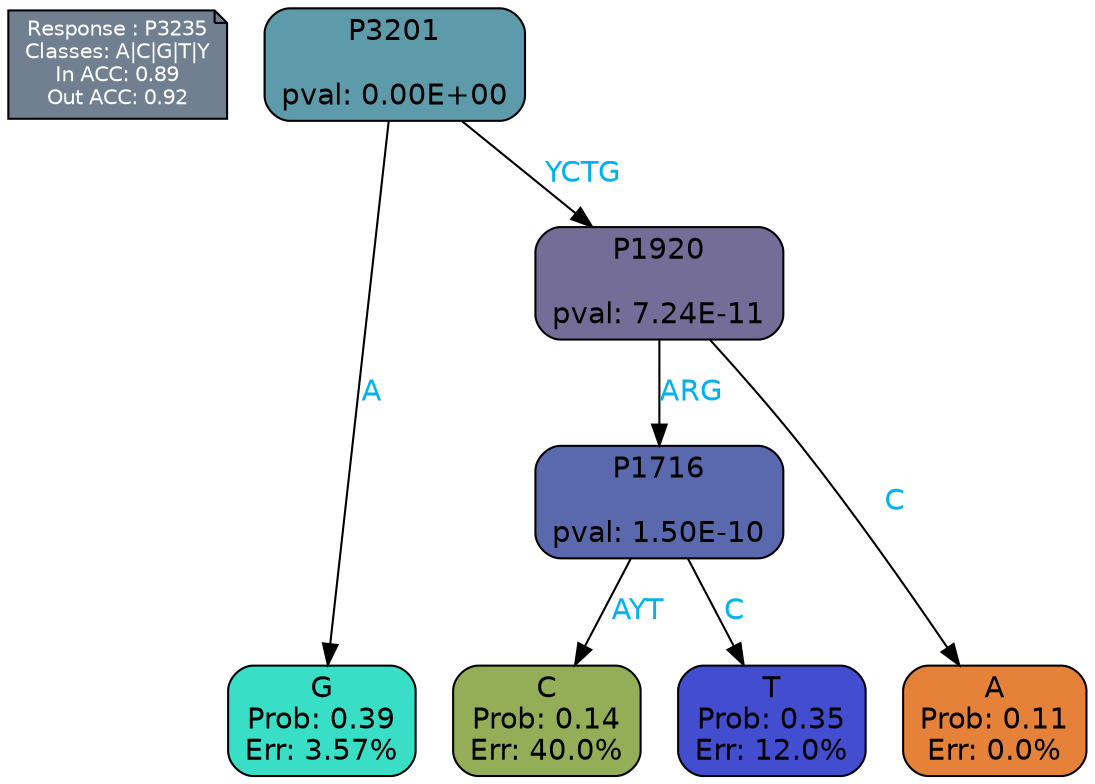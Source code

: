 digraph Tree {
node [shape=box, style="filled, rounded", color="black", fontname=helvetica] ;
graph [ranksep=equally, splines=polylines, bgcolor=transparent, dpi=600] ;
edge [fontname=helvetica] ;
LEGEND [label="Response : P3235
Classes: A|C|G|T|Y
In ACC: 0.89
Out ACC: 0.92
",shape=note,align=left,style=filled,fillcolor="slategray",fontcolor="white",fontsize=10];1 [label="P3201

pval: 0.00E+00", fillcolor="#5d9aaa"] ;
2 [label="G
Prob: 0.39
Err: 3.57%", fillcolor="#39dec6"] ;
3 [label="P1920

pval: 7.24E-11", fillcolor="#746d98"] ;
4 [label="P1716

pval: 1.50E-10", fillcolor="#5a69ad"] ;
5 [label="C
Prob: 0.14
Err: 40.0%", fillcolor="#94ae57"] ;
6 [label="T
Prob: 0.35
Err: 12.0%", fillcolor="#434dd0"] ;
7 [label="A
Prob: 0.11
Err: 0.0%", fillcolor="#e58139"] ;
1 -> 2 [label="A",fontcolor=deepskyblue2] ;
1 -> 3 [label="YCTG",fontcolor=deepskyblue2] ;
3 -> 4 [label="ARG",fontcolor=deepskyblue2] ;
3 -> 7 [label="C",fontcolor=deepskyblue2] ;
4 -> 5 [label="AYT",fontcolor=deepskyblue2] ;
4 -> 6 [label="C",fontcolor=deepskyblue2] ;
{rank = same; 2;5;6;7;}{rank = same; LEGEND;1;}}